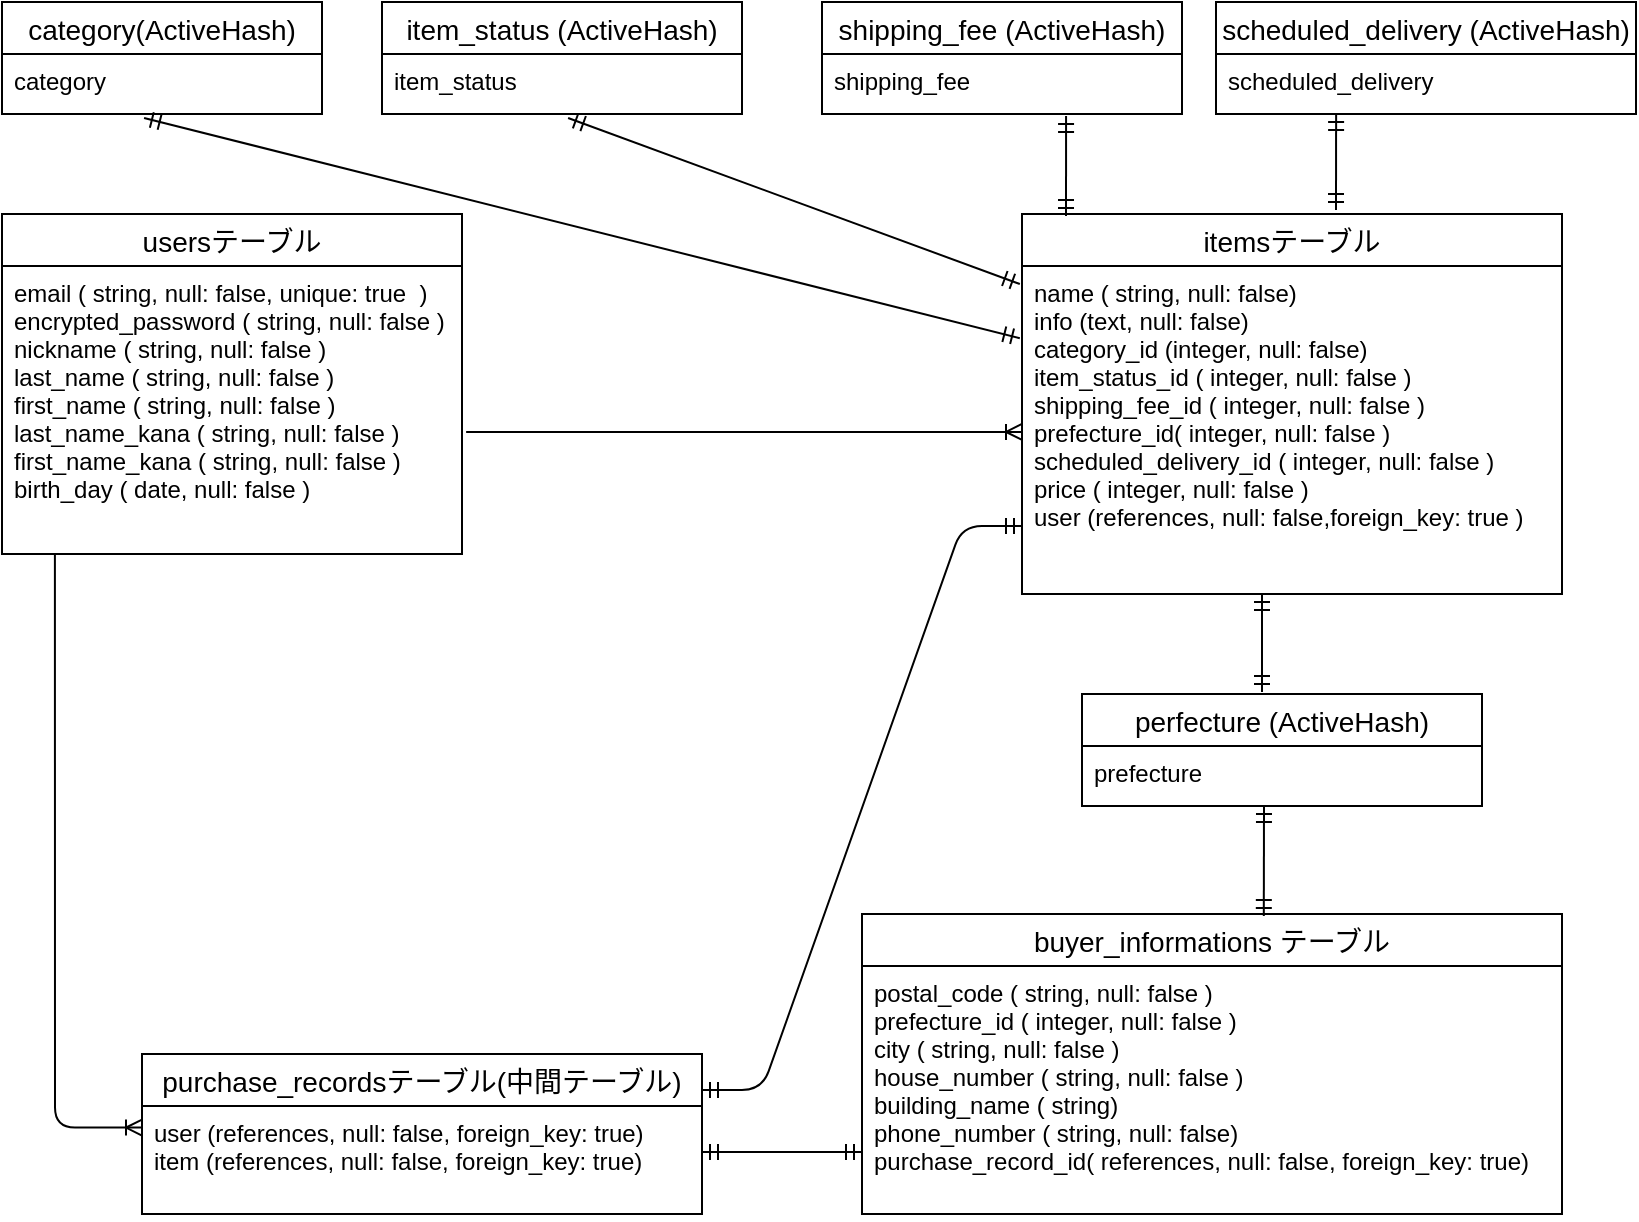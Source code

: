 <mxfile>
    <diagram id="T6rSCoJ-M05DsT260-Fz" name="ページ1">
        <mxGraphModel dx="506" dy="1689" grid="1" gridSize="10" guides="1" tooltips="1" connect="1" arrows="1" fold="1" page="1" pageScale="1" pageWidth="827" pageHeight="1169" math="0" shadow="0">
            <root>
                <mxCell id="0"/>
                <mxCell id="1" parent="0"/>
                <mxCell id="2" value="itemsテーブル" style="swimlane;fontStyle=0;childLayout=stackLayout;horizontal=1;startSize=26;horizontalStack=0;resizeParent=1;resizeParentMax=0;resizeLast=0;collapsible=1;marginBottom=0;align=center;fontSize=14;labelBackgroundColor=none;fillColor=none;" parent="1" vertex="1">
                    <mxGeometry x="520" y="50" width="270" height="190" as="geometry"/>
                </mxCell>
                <mxCell id="3" value="name ( string, null: false)&#10;info (text, null: false) &#10;category_id (integer, null: false) &#10;item_status_id ( integer, null: false )&#10;shipping_fee_id ( integer, null: false )&#10;prefecture_id( integer, null: false )&#10;scheduled_delivery_id ( integer, null: false )&#10;price ( integer, null: false )&#10;user (references, null: false,foreign_key: true )" style="text;strokeColor=none;fillColor=none;spacingLeft=4;spacingRight=4;overflow=hidden;rotatable=0;points=[[0,0.5],[1,0.5]];portConstraint=eastwest;fontSize=12;" parent="2" vertex="1">
                    <mxGeometry y="26" width="270" height="164" as="geometry"/>
                </mxCell>
                <mxCell id="4" value="buyer_informations テーブル" style="swimlane;fontStyle=0;childLayout=stackLayout;horizontal=1;startSize=26;horizontalStack=0;resizeParent=1;resizeParentMax=0;resizeLast=0;collapsible=1;marginBottom=0;align=center;fontSize=14;labelBackgroundColor=none;fillColor=none;" parent="1" vertex="1">
                    <mxGeometry x="440" y="400" width="350" height="150" as="geometry"/>
                </mxCell>
                <mxCell id="5" value="postal_code ( string, null: false )&#10;prefecture_id ( integer, null: false )&#10;city ( string, null: false )&#10;house_number ( string, null: false )&#10;building_name ( string)&#10;phone_number ( string, null: false)&#10;purchase_record_id( references, null: false, foreign_key: true)&#10;" style="text;strokeColor=none;fillColor=none;spacingLeft=4;spacingRight=4;overflow=hidden;rotatable=0;points=[[0,0.5],[1,0.5]];portConstraint=eastwest;fontSize=12;" parent="4" vertex="1">
                    <mxGeometry y="26" width="350" height="124" as="geometry"/>
                </mxCell>
                <mxCell id="6" value="purchase_recordsテーブル(中間テーブル)" style="swimlane;fontStyle=0;childLayout=stackLayout;horizontal=1;startSize=26;horizontalStack=0;resizeParent=1;resizeParentMax=0;resizeLast=0;collapsible=1;marginBottom=0;align=center;fontSize=14;labelBackgroundColor=none;fillColor=none;" parent="1" vertex="1">
                    <mxGeometry x="80" y="470" width="280" height="80" as="geometry"/>
                </mxCell>
                <mxCell id="7" value="user (references, null: false, foreign_key: true)&#10;item (references, null: false, foreign_key: true)&#10;" style="text;strokeColor=none;fillColor=none;spacingLeft=4;spacingRight=4;overflow=hidden;rotatable=0;points=[[0,0.5],[1,0.5]];portConstraint=eastwest;fontSize=12;" parent="6" vertex="1">
                    <mxGeometry y="26" width="280" height="54" as="geometry"/>
                </mxCell>
                <mxCell id="8" value="" style="edgeStyle=entityRelationEdgeStyle;fontSize=12;html=1;endArrow=ERoneToMany;exitX=1.009;exitY=0.576;exitDx=0;exitDy=0;exitPerimeter=0;entryX=0;entryY=0.506;entryDx=0;entryDy=0;entryPerimeter=0;" parent="1" target="3" edge="1" source="17">
                    <mxGeometry width="100" height="100" relative="1" as="geometry">
                        <mxPoint x="278.92" y="159.032" as="sourcePoint"/>
                        <mxPoint x="520" y="150" as="targetPoint"/>
                    </mxGeometry>
                </mxCell>
                <mxCell id="9" value="" style="edgeStyle=orthogonalEdgeStyle;fontSize=12;html=1;endArrow=ERoneToMany;entryX=0;entryY=0.2;entryDx=0;entryDy=0;entryPerimeter=0;exitX=0.115;exitY=1;exitDx=0;exitDy=0;exitPerimeter=0;" parent="1" source="17" target="7" edge="1">
                    <mxGeometry width="100" height="100" relative="1" as="geometry">
                        <mxPoint x="41" y="250" as="sourcePoint"/>
                        <mxPoint x="290" y="270" as="targetPoint"/>
                        <Array as="points">
                            <mxPoint x="37" y="507"/>
                        </Array>
                    </mxGeometry>
                </mxCell>
                <mxCell id="10" value="" style="edgeStyle=entityRelationEdgeStyle;fontSize=12;html=1;endArrow=ERmandOne;startArrow=ERmandOne;" parent="1" edge="1">
                    <mxGeometry width="100" height="100" relative="1" as="geometry">
                        <mxPoint x="360" y="488" as="sourcePoint"/>
                        <mxPoint x="520" y="206" as="targetPoint"/>
                    </mxGeometry>
                </mxCell>
                <mxCell id="11" value="" style="fontSize=12;html=1;endArrow=ERmandOne;startArrow=ERmandOne;" parent="1" edge="1">
                    <mxGeometry width="100" height="100" relative="1" as="geometry">
                        <mxPoint x="360" y="519" as="sourcePoint"/>
                        <mxPoint x="440" y="519" as="targetPoint"/>
                    </mxGeometry>
                </mxCell>
                <mxCell id="16" value="usersテーブル" style="swimlane;fontStyle=0;childLayout=stackLayout;horizontal=1;startSize=26;horizontalStack=0;resizeParent=1;resizeParentMax=0;resizeLast=0;collapsible=1;marginBottom=0;align=center;fontSize=14;labelBackgroundColor=none;fillColor=none;" parent="1" vertex="1">
                    <mxGeometry x="10" y="50" width="230" height="170" as="geometry"/>
                </mxCell>
                <mxCell id="17" value="email ( string, null: false, unique: true  )&#10;encrypted_password ( string, null: false )&#10;nickname ( string, null: false )&#10;last_name ( string, null: false )&#10;first_name ( string, null: false )&#10;last_name_kana ( string, null: false )&#10;first_name_kana ( string, null: false )&#10;birth_day ( date, null: false )&#10;&#10;&#10;" style="text;strokeColor=none;fillColor=none;spacingLeft=4;spacingRight=4;overflow=hidden;rotatable=0;points=[[0,0.5],[1,0.5]];portConstraint=eastwest;fontSize=12;labelBorderColor=none;" parent="16" vertex="1">
                    <mxGeometry y="26" width="230" height="144" as="geometry"/>
                </mxCell>
                <mxCell id="18" value="item_status (ActiveHash)" style="swimlane;fontStyle=0;childLayout=stackLayout;horizontal=1;startSize=26;horizontalStack=0;resizeParent=1;resizeParentMax=0;resizeLast=0;collapsible=1;marginBottom=0;align=center;fontSize=14;" vertex="1" parent="1">
                    <mxGeometry x="200" y="-56" width="180" height="56" as="geometry"/>
                </mxCell>
                <mxCell id="19" value="item_status" style="text;strokeColor=none;fillColor=none;spacingLeft=4;spacingRight=4;overflow=hidden;rotatable=0;points=[[0,0.5],[1,0.5]];portConstraint=eastwest;fontSize=12;" vertex="1" parent="18">
                    <mxGeometry y="26" width="180" height="30" as="geometry"/>
                </mxCell>
                <mxCell id="22" value="shipping_fee (ActiveHash)" style="swimlane;fontStyle=0;childLayout=stackLayout;horizontal=1;startSize=26;horizontalStack=0;resizeParent=1;resizeParentMax=0;resizeLast=0;collapsible=1;marginBottom=0;align=center;fontSize=14;" vertex="1" parent="1">
                    <mxGeometry x="420" y="-56" width="180" height="56" as="geometry"/>
                </mxCell>
                <mxCell id="24" value="shipping_fee" style="text;strokeColor=none;fillColor=none;spacingLeft=4;spacingRight=4;overflow=hidden;rotatable=0;points=[[0,0.5],[1,0.5]];portConstraint=eastwest;fontSize=12;" vertex="1" parent="22">
                    <mxGeometry y="26" width="180" height="30" as="geometry"/>
                </mxCell>
                <mxCell id="30" value="scheduled_delivery (ActiveHash)" style="swimlane;fontStyle=0;childLayout=stackLayout;horizontal=1;startSize=26;horizontalStack=0;resizeParent=1;resizeParentMax=0;resizeLast=0;collapsible=1;marginBottom=0;align=center;fontSize=14;" vertex="1" parent="1">
                    <mxGeometry x="617" y="-56" width="210" height="56" as="geometry"/>
                </mxCell>
                <mxCell id="31" value="scheduled_delivery" style="text;strokeColor=none;fillColor=none;spacingLeft=4;spacingRight=4;overflow=hidden;rotatable=0;points=[[0,0.5],[1,0.5]];portConstraint=eastwest;fontSize=12;" vertex="1" parent="30">
                    <mxGeometry y="26" width="210" height="30" as="geometry"/>
                </mxCell>
                <mxCell id="34" value="perfecture (ActiveHash)" style="swimlane;fontStyle=0;childLayout=stackLayout;horizontal=1;startSize=26;horizontalStack=0;resizeParent=1;resizeParentMax=0;resizeLast=0;collapsible=1;marginBottom=0;align=center;fontSize=14;" vertex="1" parent="1">
                    <mxGeometry x="550" y="290" width="200" height="56" as="geometry"/>
                </mxCell>
                <mxCell id="35" value="prefecture" style="text;strokeColor=none;fillColor=none;spacingLeft=4;spacingRight=4;overflow=hidden;rotatable=0;points=[[0,0.5],[1,0.5]];portConstraint=eastwest;fontSize=12;" vertex="1" parent="34">
                    <mxGeometry y="26" width="200" height="30" as="geometry"/>
                </mxCell>
                <mxCell id="38" value="" style="fontSize=12;html=1;endArrow=ERmandOne;startArrow=ERmandOne;exitX=-0.004;exitY=0.055;exitDx=0;exitDy=0;exitPerimeter=0;elbow=vertical;entryX=0.517;entryY=1.067;entryDx=0;entryDy=0;entryPerimeter=0;" edge="1" parent="1" source="3" target="19">
                    <mxGeometry width="100" height="100" relative="1" as="geometry">
                        <mxPoint x="480" y="80" as="sourcePoint"/>
                        <mxPoint x="111" as="targetPoint"/>
                        <Array as="points"/>
                    </mxGeometry>
                </mxCell>
                <mxCell id="39" value="" style="fontSize=12;html=1;endArrow=ERmandOne;startArrow=ERmandOne;entryX=0.45;entryY=-0.018;entryDx=0;entryDy=0;entryPerimeter=0;" edge="1" parent="1" target="34">
                    <mxGeometry width="100" height="100" relative="1" as="geometry">
                        <mxPoint x="640" y="240" as="sourcePoint"/>
                        <mxPoint x="490" y="70" as="targetPoint"/>
                    </mxGeometry>
                </mxCell>
                <mxCell id="41" value="" style="fontSize=12;html=1;endArrow=ERmandOne;startArrow=ERmandOne;entryX=0.678;entryY=1.033;entryDx=0;entryDy=0;entryPerimeter=0;" edge="1" parent="1" target="24">
                    <mxGeometry width="100" height="100" relative="1" as="geometry">
                        <mxPoint x="542" y="51" as="sourcePoint"/>
                        <mxPoint x="490" y="70" as="targetPoint"/>
                    </mxGeometry>
                </mxCell>
                <mxCell id="42" value="" style="fontSize=12;html=1;endArrow=ERmandOne;startArrow=ERmandOne;entryX=0.286;entryY=1;entryDx=0;entryDy=0;entryPerimeter=0;" edge="1" parent="1" target="31">
                    <mxGeometry width="100" height="100" relative="1" as="geometry">
                        <mxPoint x="677" y="48" as="sourcePoint"/>
                        <mxPoint x="490" y="70" as="targetPoint"/>
                    </mxGeometry>
                </mxCell>
                <mxCell id="43" value="" style="fontSize=12;html=1;endArrow=ERmandOne;startArrow=ERmandOne;entryX=0.574;entryY=0.007;entryDx=0;entryDy=0;entryPerimeter=0;" edge="1" parent="1" target="4">
                    <mxGeometry width="100" height="100" relative="1" as="geometry">
                        <mxPoint x="641" y="346" as="sourcePoint"/>
                        <mxPoint x="790" y="510" as="targetPoint"/>
                    </mxGeometry>
                </mxCell>
                <mxCell id="44" value="category(ActiveHash)" style="swimlane;fontStyle=0;childLayout=stackLayout;horizontal=1;startSize=26;horizontalStack=0;resizeParent=1;resizeParentMax=0;resizeLast=0;collapsible=1;marginBottom=0;align=center;fontSize=14;" vertex="1" parent="1">
                    <mxGeometry x="10" y="-56" width="160" height="56" as="geometry"/>
                </mxCell>
                <mxCell id="45" value="category" style="text;strokeColor=none;fillColor=none;spacingLeft=4;spacingRight=4;overflow=hidden;rotatable=0;points=[[0,0.5],[1,0.5]];portConstraint=eastwest;fontSize=12;" vertex="1" parent="44">
                    <mxGeometry y="26" width="160" height="30" as="geometry"/>
                </mxCell>
                <mxCell id="48" value="" style="fontSize=12;html=1;endArrow=ERmandOne;startArrow=ERmandOne;entryX=0.444;entryY=1.067;entryDx=0;entryDy=0;entryPerimeter=0;exitX=-0.004;exitY=0.22;exitDx=0;exitDy=0;exitPerimeter=0;" edge="1" parent="1" source="3" target="45">
                    <mxGeometry width="100" height="100" relative="1" as="geometry">
                        <mxPoint x="790" y="76" as="sourcePoint"/>
                        <mxPoint x="800" y="40" as="targetPoint"/>
                    </mxGeometry>
                </mxCell>
            </root>
        </mxGraphModel>
    </diagram>
</mxfile>
